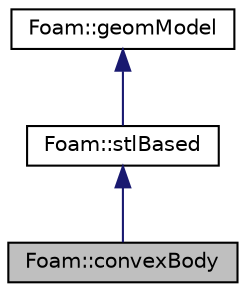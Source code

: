 digraph "Foam::convexBody"
{
 // LATEX_PDF_SIZE
  edge [fontname="Helvetica",fontsize="10",labelfontname="Helvetica",labelfontsize="10"];
  node [fontname="Helvetica",fontsize="10",shape=record];
  Node1 [label="Foam::convexBody",height=0.2,width=0.4,color="black", fillcolor="grey75", style="filled", fontcolor="black",tooltip=" "];
  Node2 -> Node1 [dir="back",color="midnightblue",fontsize="10",style="solid"];
  Node2 [label="Foam::stlBased",height=0.2,width=0.4,color="black", fillcolor="white", style="filled",URL="$classFoam_1_1stlBased.html",tooltip=" "];
  Node3 -> Node2 [dir="back",color="midnightblue",fontsize="10",style="solid"];
  Node3 [label="Foam::geomModel",height=0.2,width=0.4,color="black", fillcolor="white", style="filled",URL="$classFoam_1_1geomModel.html",tooltip=" "];
}
